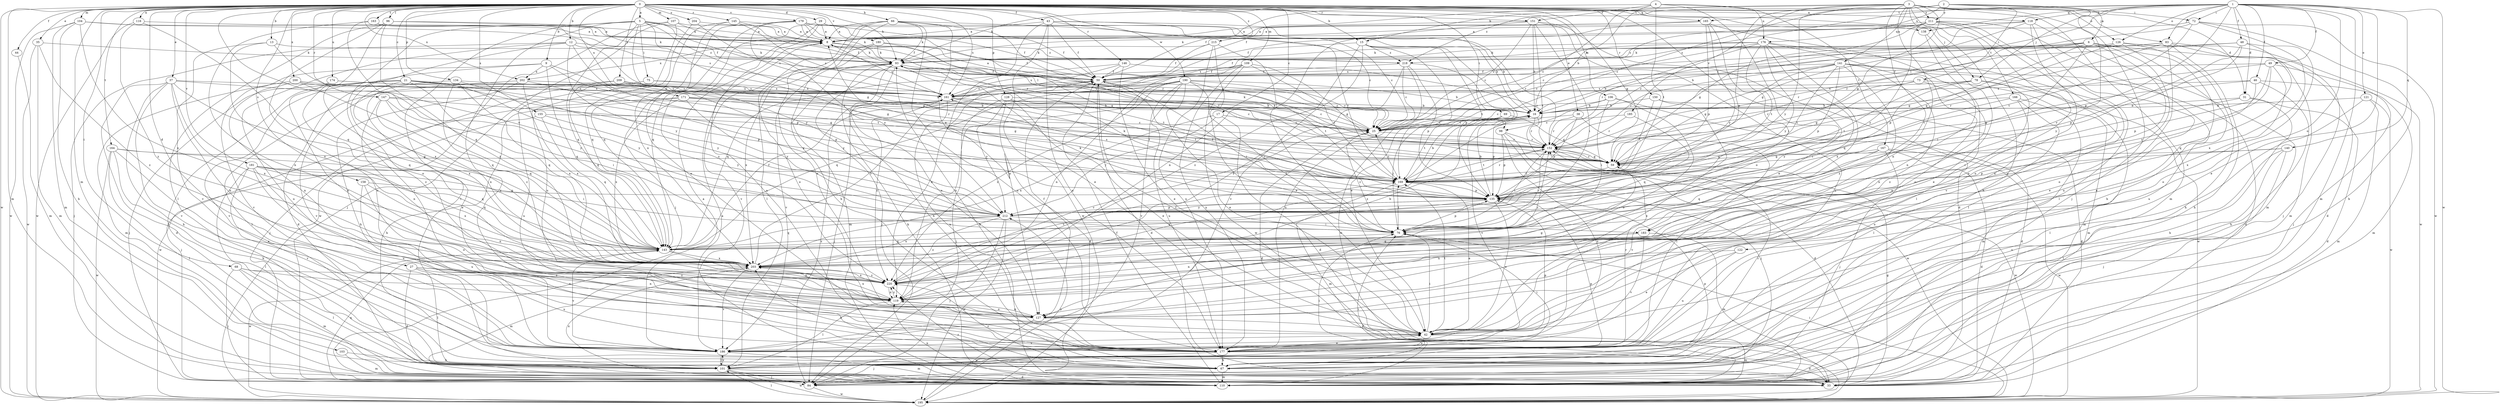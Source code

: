 strict digraph  {
0;
1;
2;
3;
4;
5;
6;
8;
9;
12;
13;
15;
16;
17;
21;
25;
27;
29;
31;
33;
35;
37;
38;
42;
43;
44;
46;
48;
49;
50;
59;
66;
67;
68;
69;
72;
73;
75;
76;
78;
83;
84;
93;
96;
98;
101;
103;
104;
106;
107;
109;
110;
116;
118;
119;
121;
122;
126;
127;
128;
134;
135;
138;
140;
141;
143;
145;
146;
147;
150;
151;
152;
155;
158;
161;
163;
164;
165;
166;
167;
169;
171;
174;
176;
177;
179;
180;
181;
183;
185;
186;
190;
195;
200;
202;
203;
204;
209;
211;
212;
215;
218;
220;
0 -> 5  [label=a];
0 -> 9  [label=b];
0 -> 12  [label=b];
0 -> 13  [label=b];
0 -> 15  [label=b];
0 -> 17  [label=c];
0 -> 21  [label=c];
0 -> 27  [label=d];
0 -> 29  [label=d];
0 -> 35  [label=e];
0 -> 37  [label=e];
0 -> 38  [label=e];
0 -> 42  [label=e];
0 -> 43  [label=f];
0 -> 44  [label=f];
0 -> 59  [label=g];
0 -> 66  [label=h];
0 -> 68  [label=i];
0 -> 69  [label=i];
0 -> 78  [label=j];
0 -> 93  [label=k];
0 -> 96  [label=l];
0 -> 103  [label=m];
0 -> 104  [label=m];
0 -> 106  [label=m];
0 -> 107  [label=m];
0 -> 109  [label=m];
0 -> 110  [label=m];
0 -> 116  [label=n];
0 -> 118  [label=n];
0 -> 128  [label=p];
0 -> 134  [label=p];
0 -> 138  [label=q];
0 -> 145  [label=r];
0 -> 146  [label=r];
0 -> 147  [label=r];
0 -> 150  [label=r];
0 -> 151  [label=r];
0 -> 155  [label=s];
0 -> 158  [label=s];
0 -> 161  [label=s];
0 -> 163  [label=t];
0 -> 164  [label=t];
0 -> 165  [label=t];
0 -> 171  [label=u];
0 -> 174  [label=u];
0 -> 179  [label=v];
0 -> 180  [label=v];
0 -> 181  [label=v];
0 -> 183  [label=v];
0 -> 190  [label=w];
0 -> 195  [label=w];
0 -> 200  [label=x];
0 -> 202  [label=x];
0 -> 204  [label=y];
0 -> 209  [label=y];
0 -> 215  [label=z];
1 -> 31  [label=d];
1 -> 42  [label=e];
1 -> 46  [label=f];
1 -> 48  [label=f];
1 -> 49  [label=f];
1 -> 72  [label=i];
1 -> 78  [label=j];
1 -> 83  [label=j];
1 -> 98  [label=l];
1 -> 110  [label=m];
1 -> 118  [label=n];
1 -> 121  [label=o];
1 -> 122  [label=o];
1 -> 126  [label=o];
1 -> 135  [label=p];
1 -> 138  [label=q];
1 -> 140  [label=q];
1 -> 161  [label=s];
1 -> 165  [label=t];
1 -> 195  [label=w];
2 -> 6  [label=a];
2 -> 15  [label=b];
2 -> 25  [label=c];
2 -> 50  [label=f];
2 -> 72  [label=i];
2 -> 73  [label=i];
2 -> 176  [label=u];
2 -> 183  [label=v];
2 -> 211  [label=y];
2 -> 218  [label=z];
3 -> 25  [label=c];
3 -> 31  [label=d];
3 -> 50  [label=f];
3 -> 59  [label=g];
3 -> 67  [label=h];
3 -> 83  [label=j];
3 -> 84  [label=j];
3 -> 110  [label=m];
3 -> 119  [label=n];
3 -> 126  [label=o];
3 -> 135  [label=p];
3 -> 141  [label=q];
3 -> 166  [label=t];
3 -> 183  [label=v];
3 -> 185  [label=v];
3 -> 211  [label=y];
3 -> 212  [label=y];
4 -> 16  [label=b];
4 -> 93  [label=k];
4 -> 127  [label=o];
4 -> 151  [label=r];
4 -> 167  [label=t];
4 -> 169  [label=t];
4 -> 176  [label=u];
5 -> 8  [label=a];
5 -> 50  [label=f];
5 -> 59  [label=g];
5 -> 75  [label=i];
5 -> 98  [label=l];
5 -> 101  [label=l];
5 -> 143  [label=q];
5 -> 169  [label=t];
5 -> 177  [label=u];
5 -> 186  [label=v];
5 -> 212  [label=y];
6 -> 16  [label=b];
6 -> 33  [label=d];
6 -> 42  [label=e];
6 -> 59  [label=g];
6 -> 76  [label=i];
6 -> 119  [label=n];
6 -> 127  [label=o];
6 -> 152  [label=r];
6 -> 161  [label=s];
6 -> 218  [label=z];
8 -> 93  [label=k];
8 -> 161  [label=s];
8 -> 202  [label=x];
8 -> 218  [label=z];
9 -> 33  [label=d];
9 -> 59  [label=g];
9 -> 143  [label=q];
9 -> 169  [label=t];
9 -> 186  [label=v];
9 -> 202  [label=x];
12 -> 59  [label=g];
12 -> 84  [label=j];
12 -> 93  [label=k];
12 -> 135  [label=p];
12 -> 177  [label=u];
12 -> 203  [label=x];
12 -> 212  [label=y];
13 -> 25  [label=c];
13 -> 186  [label=v];
13 -> 203  [label=x];
13 -> 218  [label=z];
15 -> 42  [label=e];
15 -> 50  [label=f];
15 -> 135  [label=p];
15 -> 169  [label=t];
15 -> 186  [label=v];
15 -> 218  [label=z];
15 -> 220  [label=z];
16 -> 25  [label=c];
16 -> 135  [label=p];
16 -> 152  [label=r];
16 -> 169  [label=t];
16 -> 186  [label=v];
16 -> 195  [label=w];
16 -> 220  [label=z];
17 -> 25  [label=c];
17 -> 33  [label=d];
17 -> 203  [label=x];
17 -> 212  [label=y];
21 -> 33  [label=d];
21 -> 59  [label=g];
21 -> 84  [label=j];
21 -> 135  [label=p];
21 -> 143  [label=q];
21 -> 161  [label=s];
21 -> 186  [label=v];
21 -> 203  [label=x];
21 -> 212  [label=y];
25 -> 8  [label=a];
25 -> 33  [label=d];
25 -> 93  [label=k];
25 -> 152  [label=r];
27 -> 33  [label=d];
27 -> 101  [label=l];
27 -> 119  [label=n];
27 -> 177  [label=u];
27 -> 220  [label=z];
29 -> 8  [label=a];
29 -> 16  [label=b];
29 -> 50  [label=f];
29 -> 143  [label=q];
29 -> 177  [label=u];
29 -> 220  [label=z];
31 -> 16  [label=b];
31 -> 33  [label=d];
31 -> 67  [label=h];
31 -> 76  [label=i];
33 -> 59  [label=g];
33 -> 93  [label=k];
33 -> 119  [label=n];
33 -> 203  [label=x];
33 -> 220  [label=z];
35 -> 93  [label=k];
35 -> 110  [label=m];
35 -> 195  [label=w];
35 -> 220  [label=z];
37 -> 67  [label=h];
37 -> 101  [label=l];
37 -> 119  [label=n];
37 -> 143  [label=q];
37 -> 161  [label=s];
37 -> 186  [label=v];
37 -> 203  [label=x];
37 -> 212  [label=y];
38 -> 25  [label=c];
38 -> 101  [label=l];
38 -> 135  [label=p];
38 -> 152  [label=r];
42 -> 50  [label=f];
42 -> 76  [label=i];
42 -> 110  [label=m];
42 -> 169  [label=t];
42 -> 177  [label=u];
42 -> 186  [label=v];
43 -> 8  [label=a];
43 -> 25  [label=c];
43 -> 50  [label=f];
43 -> 127  [label=o];
43 -> 152  [label=r];
43 -> 169  [label=t];
43 -> 177  [label=u];
43 -> 195  [label=w];
44 -> 110  [label=m];
46 -> 59  [label=g];
46 -> 67  [label=h];
46 -> 110  [label=m];
46 -> 161  [label=s];
46 -> 203  [label=x];
48 -> 93  [label=k];
48 -> 127  [label=o];
48 -> 135  [label=p];
48 -> 143  [label=q];
48 -> 161  [label=s];
48 -> 212  [label=y];
49 -> 50  [label=f];
49 -> 84  [label=j];
49 -> 135  [label=p];
49 -> 152  [label=r];
49 -> 203  [label=x];
49 -> 212  [label=y];
50 -> 8  [label=a];
50 -> 25  [label=c];
50 -> 33  [label=d];
50 -> 76  [label=i];
50 -> 161  [label=s];
59 -> 152  [label=r];
59 -> 169  [label=t];
66 -> 8  [label=a];
66 -> 25  [label=c];
66 -> 42  [label=e];
66 -> 67  [label=h];
66 -> 93  [label=k];
66 -> 101  [label=l];
66 -> 127  [label=o];
66 -> 169  [label=t];
66 -> 177  [label=u];
67 -> 76  [label=i];
67 -> 110  [label=m];
67 -> 135  [label=p];
67 -> 152  [label=r];
67 -> 203  [label=x];
67 -> 220  [label=z];
68 -> 84  [label=j];
68 -> 101  [label=l];
68 -> 110  [label=m];
68 -> 119  [label=n];
68 -> 220  [label=z];
69 -> 25  [label=c];
69 -> 59  [label=g];
69 -> 76  [label=i];
72 -> 8  [label=a];
72 -> 67  [label=h];
72 -> 152  [label=r];
72 -> 169  [label=t];
72 -> 195  [label=w];
72 -> 203  [label=x];
73 -> 59  [label=g];
73 -> 110  [label=m];
73 -> 152  [label=r];
73 -> 161  [label=s];
73 -> 220  [label=z];
75 -> 25  [label=c];
75 -> 84  [label=j];
75 -> 161  [label=s];
75 -> 177  [label=u];
76 -> 25  [label=c];
76 -> 93  [label=k];
76 -> 135  [label=p];
76 -> 143  [label=q];
76 -> 152  [label=r];
76 -> 169  [label=t];
78 -> 76  [label=i];
78 -> 119  [label=n];
78 -> 161  [label=s];
78 -> 169  [label=t];
78 -> 195  [label=w];
83 -> 42  [label=e];
83 -> 59  [label=g];
83 -> 67  [label=h];
83 -> 84  [label=j];
83 -> 93  [label=k];
83 -> 110  [label=m];
83 -> 161  [label=s];
84 -> 143  [label=q];
84 -> 161  [label=s];
84 -> 195  [label=w];
93 -> 50  [label=f];
93 -> 67  [label=h];
93 -> 84  [label=j];
93 -> 110  [label=m];
93 -> 127  [label=o];
93 -> 169  [label=t];
93 -> 186  [label=v];
93 -> 203  [label=x];
96 -> 8  [label=a];
96 -> 93  [label=k];
96 -> 101  [label=l];
96 -> 127  [label=o];
96 -> 177  [label=u];
96 -> 220  [label=z];
98 -> 33  [label=d];
98 -> 84  [label=j];
98 -> 135  [label=p];
98 -> 152  [label=r];
98 -> 177  [label=u];
101 -> 33  [label=d];
101 -> 84  [label=j];
101 -> 135  [label=p];
101 -> 186  [label=v];
101 -> 195  [label=w];
103 -> 67  [label=h];
103 -> 110  [label=m];
104 -> 8  [label=a];
104 -> 67  [label=h];
104 -> 110  [label=m];
104 -> 161  [label=s];
104 -> 195  [label=w];
104 -> 203  [label=x];
106 -> 16  [label=b];
106 -> 25  [label=c];
106 -> 33  [label=d];
106 -> 76  [label=i];
106 -> 127  [label=o];
107 -> 8  [label=a];
107 -> 50  [label=f];
107 -> 84  [label=j];
107 -> 177  [label=u];
107 -> 195  [label=w];
109 -> 50  [label=f];
109 -> 59  [label=g];
109 -> 119  [label=n];
109 -> 161  [label=s];
109 -> 169  [label=t];
109 -> 177  [label=u];
109 -> 195  [label=w];
110 -> 8  [label=a];
110 -> 50  [label=f];
110 -> 76  [label=i];
110 -> 93  [label=k];
116 -> 8  [label=a];
116 -> 143  [label=q];
116 -> 195  [label=w];
116 -> 220  [label=z];
118 -> 8  [label=a];
118 -> 59  [label=g];
118 -> 110  [label=m];
118 -> 127  [label=o];
118 -> 152  [label=r];
118 -> 177  [label=u];
119 -> 59  [label=g];
119 -> 101  [label=l];
119 -> 127  [label=o];
119 -> 203  [label=x];
119 -> 220  [label=z];
121 -> 16  [label=b];
121 -> 101  [label=l];
121 -> 110  [label=m];
121 -> 195  [label=w];
122 -> 42  [label=e];
122 -> 177  [label=u];
122 -> 203  [label=x];
126 -> 67  [label=h];
126 -> 93  [label=k];
126 -> 135  [label=p];
126 -> 177  [label=u];
126 -> 195  [label=w];
127 -> 42  [label=e];
127 -> 50  [label=f];
127 -> 119  [label=n];
127 -> 195  [label=w];
128 -> 16  [label=b];
128 -> 33  [label=d];
128 -> 42  [label=e];
128 -> 84  [label=j];
128 -> 169  [label=t];
128 -> 212  [label=y];
134 -> 42  [label=e];
134 -> 161  [label=s];
134 -> 203  [label=x];
134 -> 212  [label=y];
134 -> 220  [label=z];
135 -> 8  [label=a];
135 -> 16  [label=b];
135 -> 42  [label=e];
135 -> 50  [label=f];
135 -> 93  [label=k];
135 -> 143  [label=q];
135 -> 212  [label=y];
138 -> 42  [label=e];
138 -> 119  [label=n];
140 -> 59  [label=g];
140 -> 84  [label=j];
140 -> 101  [label=l];
140 -> 135  [label=p];
140 -> 177  [label=u];
141 -> 16  [label=b];
141 -> 33  [label=d];
141 -> 50  [label=f];
141 -> 59  [label=g];
141 -> 110  [label=m];
141 -> 119  [label=n];
141 -> 135  [label=p];
141 -> 152  [label=r];
141 -> 169  [label=t];
141 -> 220  [label=z];
143 -> 50  [label=f];
143 -> 119  [label=n];
143 -> 186  [label=v];
143 -> 195  [label=w];
143 -> 203  [label=x];
145 -> 8  [label=a];
145 -> 127  [label=o];
145 -> 152  [label=r];
145 -> 161  [label=s];
145 -> 203  [label=x];
146 -> 42  [label=e];
146 -> 50  [label=f];
146 -> 119  [label=n];
146 -> 143  [label=q];
146 -> 152  [label=r];
147 -> 16  [label=b];
147 -> 76  [label=i];
147 -> 119  [label=n];
147 -> 143  [label=q];
147 -> 152  [label=r];
147 -> 203  [label=x];
150 -> 16  [label=b];
150 -> 33  [label=d];
150 -> 42  [label=e];
150 -> 169  [label=t];
151 -> 8  [label=a];
151 -> 16  [label=b];
151 -> 25  [label=c];
151 -> 33  [label=d];
151 -> 76  [label=i];
151 -> 119  [label=n];
151 -> 169  [label=t];
151 -> 177  [label=u];
152 -> 59  [label=g];
152 -> 76  [label=i];
152 -> 93  [label=k];
152 -> 169  [label=t];
152 -> 195  [label=w];
155 -> 25  [label=c];
155 -> 84  [label=j];
155 -> 143  [label=q];
155 -> 212  [label=y];
158 -> 119  [label=n];
158 -> 127  [label=o];
158 -> 135  [label=p];
158 -> 177  [label=u];
161 -> 16  [label=b];
161 -> 25  [label=c];
161 -> 84  [label=j];
161 -> 169  [label=t];
161 -> 177  [label=u];
161 -> 220  [label=z];
163 -> 8  [label=a];
163 -> 50  [label=f];
163 -> 119  [label=n];
163 -> 143  [label=q];
164 -> 42  [label=e];
164 -> 59  [label=g];
164 -> 67  [label=h];
164 -> 101  [label=l];
164 -> 143  [label=q];
164 -> 195  [label=w];
165 -> 8  [label=a];
165 -> 76  [label=i];
165 -> 93  [label=k];
165 -> 101  [label=l];
165 -> 135  [label=p];
165 -> 212  [label=y];
166 -> 16  [label=b];
166 -> 101  [label=l];
166 -> 110  [label=m];
166 -> 177  [label=u];
166 -> 212  [label=y];
167 -> 33  [label=d];
167 -> 59  [label=g];
167 -> 84  [label=j];
167 -> 143  [label=q];
167 -> 186  [label=v];
167 -> 195  [label=w];
169 -> 16  [label=b];
169 -> 25  [label=c];
169 -> 42  [label=e];
169 -> 110  [label=m];
169 -> 135  [label=p];
169 -> 152  [label=r];
169 -> 161  [label=s];
171 -> 16  [label=b];
171 -> 25  [label=c];
171 -> 59  [label=g];
171 -> 67  [label=h];
171 -> 195  [label=w];
171 -> 203  [label=x];
171 -> 212  [label=y];
174 -> 16  [label=b];
174 -> 119  [label=n];
174 -> 161  [label=s];
174 -> 220  [label=z];
176 -> 25  [label=c];
176 -> 93  [label=k];
176 -> 101  [label=l];
176 -> 127  [label=o];
176 -> 143  [label=q];
176 -> 152  [label=r];
176 -> 161  [label=s];
176 -> 169  [label=t];
176 -> 203  [label=x];
176 -> 212  [label=y];
177 -> 33  [label=d];
177 -> 42  [label=e];
177 -> 67  [label=h];
177 -> 76  [label=i];
177 -> 84  [label=j];
177 -> 152  [label=r];
179 -> 8  [label=a];
179 -> 16  [label=b];
179 -> 50  [label=f];
179 -> 84  [label=j];
179 -> 93  [label=k];
179 -> 143  [label=q];
179 -> 152  [label=r];
179 -> 212  [label=y];
180 -> 50  [label=f];
180 -> 59  [label=g];
180 -> 93  [label=k];
180 -> 127  [label=o];
180 -> 186  [label=v];
181 -> 76  [label=i];
181 -> 101  [label=l];
181 -> 127  [label=o];
181 -> 143  [label=q];
181 -> 169  [label=t];
181 -> 177  [label=u];
181 -> 186  [label=v];
181 -> 203  [label=x];
183 -> 110  [label=m];
183 -> 119  [label=n];
183 -> 143  [label=q];
183 -> 186  [label=v];
185 -> 25  [label=c];
185 -> 143  [label=q];
185 -> 152  [label=r];
186 -> 8  [label=a];
186 -> 101  [label=l];
186 -> 110  [label=m];
186 -> 135  [label=p];
190 -> 16  [label=b];
190 -> 25  [label=c];
190 -> 42  [label=e];
190 -> 76  [label=i];
190 -> 119  [label=n];
190 -> 143  [label=q];
190 -> 161  [label=s];
190 -> 169  [label=t];
190 -> 177  [label=u];
190 -> 186  [label=v];
190 -> 220  [label=z];
195 -> 76  [label=i];
195 -> 101  [label=l];
195 -> 212  [label=y];
200 -> 110  [label=m];
200 -> 119  [label=n];
200 -> 135  [label=p];
200 -> 143  [label=q];
200 -> 161  [label=s];
202 -> 67  [label=h];
202 -> 161  [label=s];
202 -> 186  [label=v];
202 -> 203  [label=x];
202 -> 212  [label=y];
203 -> 50  [label=f];
203 -> 110  [label=m];
203 -> 152  [label=r];
203 -> 169  [label=t];
203 -> 186  [label=v];
203 -> 220  [label=z];
204 -> 8  [label=a];
204 -> 143  [label=q];
204 -> 161  [label=s];
209 -> 101  [label=l];
209 -> 143  [label=q];
209 -> 152  [label=r];
209 -> 161  [label=s];
209 -> 212  [label=y];
211 -> 8  [label=a];
211 -> 25  [label=c];
211 -> 50  [label=f];
211 -> 59  [label=g];
211 -> 67  [label=h];
211 -> 101  [label=l];
211 -> 127  [label=o];
211 -> 186  [label=v];
211 -> 212  [label=y];
212 -> 76  [label=i];
212 -> 84  [label=j];
212 -> 135  [label=p];
212 -> 143  [label=q];
212 -> 195  [label=w];
212 -> 203  [label=x];
212 -> 220  [label=z];
215 -> 42  [label=e];
215 -> 50  [label=f];
215 -> 76  [label=i];
215 -> 93  [label=k];
215 -> 177  [label=u];
218 -> 25  [label=c];
218 -> 50  [label=f];
218 -> 135  [label=p];
218 -> 177  [label=u];
218 -> 195  [label=w];
218 -> 220  [label=z];
220 -> 16  [label=b];
220 -> 25  [label=c];
220 -> 119  [label=n];
220 -> 203  [label=x];
}
